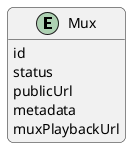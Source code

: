 @startuml
'https://plantuml.com/class-diagram
skinparam roundcorner 12

entity Mux {
    id
    status
    publicUrl
    metadata
    muxPlaybackUrl
}

hide methods
@enduml